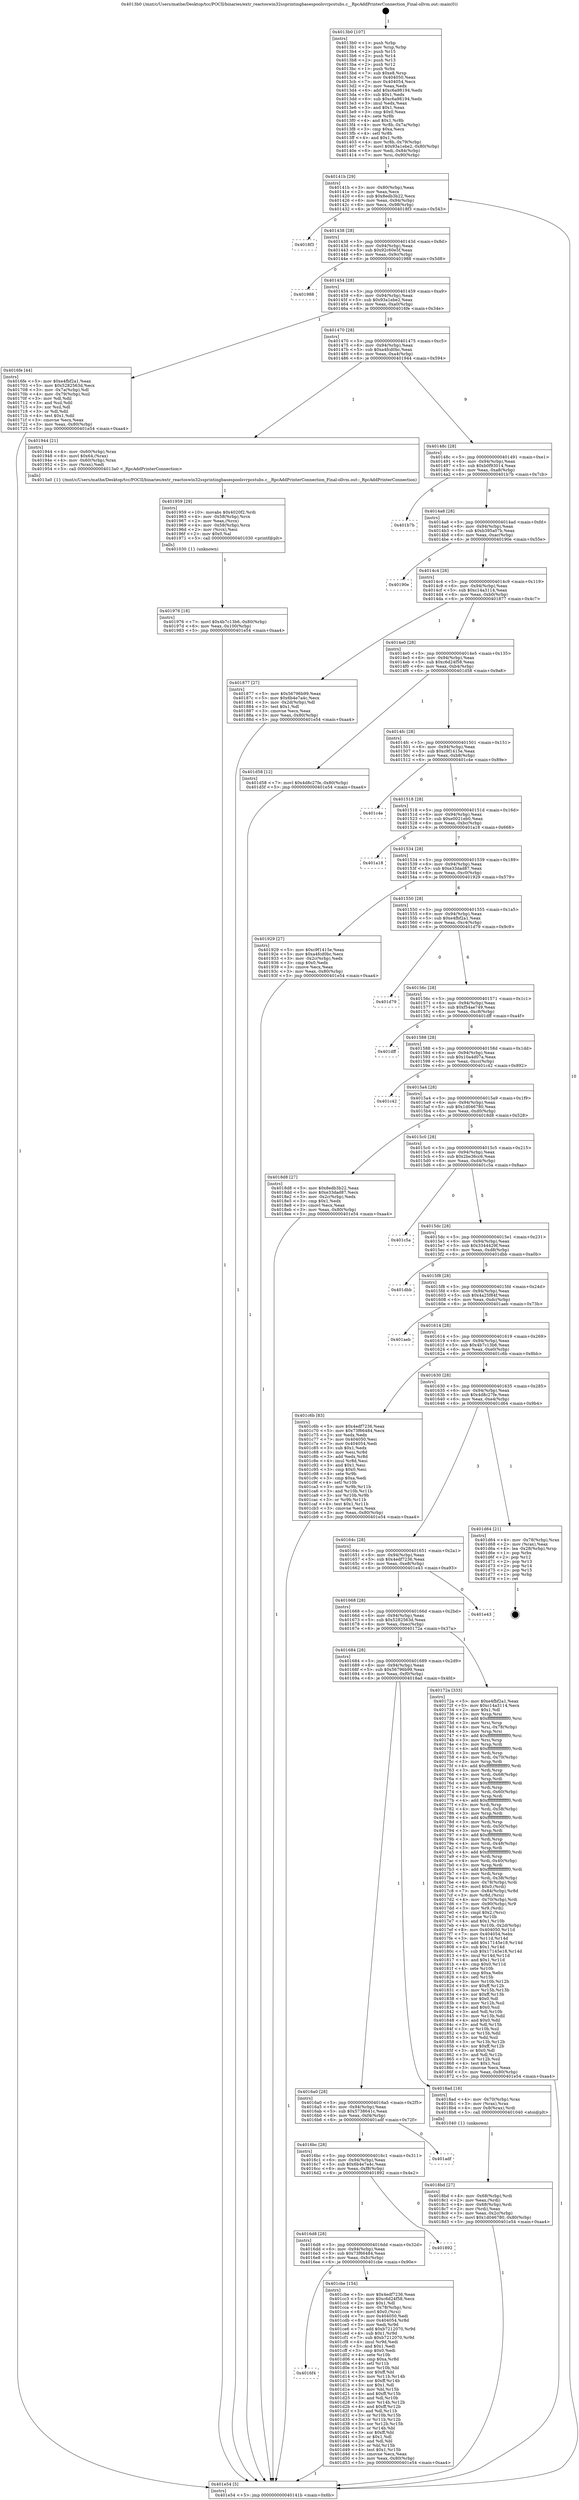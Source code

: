 digraph "0x4013b0" {
  label = "0x4013b0 (/mnt/c/Users/mathe/Desktop/tcc/POCII/binaries/extr_reactoswin32ssprintingbasespoolsvrpcstubs.c__RpcAddPrinterConnection_Final-ollvm.out::main(0))"
  labelloc = "t"
  node[shape=record]

  Entry [label="",width=0.3,height=0.3,shape=circle,fillcolor=black,style=filled]
  "0x40141b" [label="{
     0x40141b [29]\l
     | [instrs]\l
     &nbsp;&nbsp;0x40141b \<+3\>: mov -0x80(%rbp),%eax\l
     &nbsp;&nbsp;0x40141e \<+2\>: mov %eax,%ecx\l
     &nbsp;&nbsp;0x401420 \<+6\>: sub $0x8edb3b22,%ecx\l
     &nbsp;&nbsp;0x401426 \<+6\>: mov %eax,-0x94(%rbp)\l
     &nbsp;&nbsp;0x40142c \<+6\>: mov %ecx,-0x98(%rbp)\l
     &nbsp;&nbsp;0x401432 \<+6\>: je 00000000004018f3 \<main+0x543\>\l
  }"]
  "0x4018f3" [label="{
     0x4018f3\l
  }", style=dashed]
  "0x401438" [label="{
     0x401438 [28]\l
     | [instrs]\l
     &nbsp;&nbsp;0x401438 \<+5\>: jmp 000000000040143d \<main+0x8d\>\l
     &nbsp;&nbsp;0x40143d \<+6\>: mov -0x94(%rbp),%eax\l
     &nbsp;&nbsp;0x401443 \<+5\>: sub $0x92c60e5f,%eax\l
     &nbsp;&nbsp;0x401448 \<+6\>: mov %eax,-0x9c(%rbp)\l
     &nbsp;&nbsp;0x40144e \<+6\>: je 0000000000401988 \<main+0x5d8\>\l
  }"]
  Exit [label="",width=0.3,height=0.3,shape=circle,fillcolor=black,style=filled,peripheries=2]
  "0x401988" [label="{
     0x401988\l
  }", style=dashed]
  "0x401454" [label="{
     0x401454 [28]\l
     | [instrs]\l
     &nbsp;&nbsp;0x401454 \<+5\>: jmp 0000000000401459 \<main+0xa9\>\l
     &nbsp;&nbsp;0x401459 \<+6\>: mov -0x94(%rbp),%eax\l
     &nbsp;&nbsp;0x40145f \<+5\>: sub $0x93a1ebe2,%eax\l
     &nbsp;&nbsp;0x401464 \<+6\>: mov %eax,-0xa0(%rbp)\l
     &nbsp;&nbsp;0x40146a \<+6\>: je 00000000004016fe \<main+0x34e\>\l
  }"]
  "0x4016f4" [label="{
     0x4016f4\l
  }", style=dashed]
  "0x4016fe" [label="{
     0x4016fe [44]\l
     | [instrs]\l
     &nbsp;&nbsp;0x4016fe \<+5\>: mov $0xe4fbf2a1,%eax\l
     &nbsp;&nbsp;0x401703 \<+5\>: mov $0x5282563d,%ecx\l
     &nbsp;&nbsp;0x401708 \<+3\>: mov -0x7a(%rbp),%dl\l
     &nbsp;&nbsp;0x40170b \<+4\>: mov -0x79(%rbp),%sil\l
     &nbsp;&nbsp;0x40170f \<+3\>: mov %dl,%dil\l
     &nbsp;&nbsp;0x401712 \<+3\>: and %sil,%dil\l
     &nbsp;&nbsp;0x401715 \<+3\>: xor %sil,%dl\l
     &nbsp;&nbsp;0x401718 \<+3\>: or %dl,%dil\l
     &nbsp;&nbsp;0x40171b \<+4\>: test $0x1,%dil\l
     &nbsp;&nbsp;0x40171f \<+3\>: cmovne %ecx,%eax\l
     &nbsp;&nbsp;0x401722 \<+3\>: mov %eax,-0x80(%rbp)\l
     &nbsp;&nbsp;0x401725 \<+5\>: jmp 0000000000401e54 \<main+0xaa4\>\l
  }"]
  "0x401470" [label="{
     0x401470 [28]\l
     | [instrs]\l
     &nbsp;&nbsp;0x401470 \<+5\>: jmp 0000000000401475 \<main+0xc5\>\l
     &nbsp;&nbsp;0x401475 \<+6\>: mov -0x94(%rbp),%eax\l
     &nbsp;&nbsp;0x40147b \<+5\>: sub $0xa4fcd0bc,%eax\l
     &nbsp;&nbsp;0x401480 \<+6\>: mov %eax,-0xa4(%rbp)\l
     &nbsp;&nbsp;0x401486 \<+6\>: je 0000000000401944 \<main+0x594\>\l
  }"]
  "0x401e54" [label="{
     0x401e54 [5]\l
     | [instrs]\l
     &nbsp;&nbsp;0x401e54 \<+5\>: jmp 000000000040141b \<main+0x6b\>\l
  }"]
  "0x4013b0" [label="{
     0x4013b0 [107]\l
     | [instrs]\l
     &nbsp;&nbsp;0x4013b0 \<+1\>: push %rbp\l
     &nbsp;&nbsp;0x4013b1 \<+3\>: mov %rsp,%rbp\l
     &nbsp;&nbsp;0x4013b4 \<+2\>: push %r15\l
     &nbsp;&nbsp;0x4013b6 \<+2\>: push %r14\l
     &nbsp;&nbsp;0x4013b8 \<+2\>: push %r13\l
     &nbsp;&nbsp;0x4013ba \<+2\>: push %r12\l
     &nbsp;&nbsp;0x4013bc \<+1\>: push %rbx\l
     &nbsp;&nbsp;0x4013bd \<+7\>: sub $0xe8,%rsp\l
     &nbsp;&nbsp;0x4013c4 \<+7\>: mov 0x404050,%eax\l
     &nbsp;&nbsp;0x4013cb \<+7\>: mov 0x404054,%ecx\l
     &nbsp;&nbsp;0x4013d2 \<+2\>: mov %eax,%edx\l
     &nbsp;&nbsp;0x4013d4 \<+6\>: add $0xc6a98194,%edx\l
     &nbsp;&nbsp;0x4013da \<+3\>: sub $0x1,%edx\l
     &nbsp;&nbsp;0x4013dd \<+6\>: sub $0xc6a98194,%edx\l
     &nbsp;&nbsp;0x4013e3 \<+3\>: imul %edx,%eax\l
     &nbsp;&nbsp;0x4013e6 \<+3\>: and $0x1,%eax\l
     &nbsp;&nbsp;0x4013e9 \<+3\>: cmp $0x0,%eax\l
     &nbsp;&nbsp;0x4013ec \<+4\>: sete %r8b\l
     &nbsp;&nbsp;0x4013f0 \<+4\>: and $0x1,%r8b\l
     &nbsp;&nbsp;0x4013f4 \<+4\>: mov %r8b,-0x7a(%rbp)\l
     &nbsp;&nbsp;0x4013f8 \<+3\>: cmp $0xa,%ecx\l
     &nbsp;&nbsp;0x4013fb \<+4\>: setl %r8b\l
     &nbsp;&nbsp;0x4013ff \<+4\>: and $0x1,%r8b\l
     &nbsp;&nbsp;0x401403 \<+4\>: mov %r8b,-0x79(%rbp)\l
     &nbsp;&nbsp;0x401407 \<+7\>: movl $0x93a1ebe2,-0x80(%rbp)\l
     &nbsp;&nbsp;0x40140e \<+6\>: mov %edi,-0x84(%rbp)\l
     &nbsp;&nbsp;0x401414 \<+7\>: mov %rsi,-0x90(%rbp)\l
  }"]
  "0x401cbe" [label="{
     0x401cbe [154]\l
     | [instrs]\l
     &nbsp;&nbsp;0x401cbe \<+5\>: mov $0x4edf7236,%eax\l
     &nbsp;&nbsp;0x401cc3 \<+5\>: mov $0xc6d24f58,%ecx\l
     &nbsp;&nbsp;0x401cc8 \<+2\>: mov $0x1,%dl\l
     &nbsp;&nbsp;0x401cca \<+4\>: mov -0x78(%rbp),%rsi\l
     &nbsp;&nbsp;0x401cce \<+6\>: movl $0x0,(%rsi)\l
     &nbsp;&nbsp;0x401cd4 \<+7\>: mov 0x404050,%edi\l
     &nbsp;&nbsp;0x401cdb \<+8\>: mov 0x404054,%r8d\l
     &nbsp;&nbsp;0x401ce3 \<+3\>: mov %edi,%r9d\l
     &nbsp;&nbsp;0x401ce6 \<+7\>: add $0xb7212070,%r9d\l
     &nbsp;&nbsp;0x401ced \<+4\>: sub $0x1,%r9d\l
     &nbsp;&nbsp;0x401cf1 \<+7\>: sub $0xb7212070,%r9d\l
     &nbsp;&nbsp;0x401cf8 \<+4\>: imul %r9d,%edi\l
     &nbsp;&nbsp;0x401cfc \<+3\>: and $0x1,%edi\l
     &nbsp;&nbsp;0x401cff \<+3\>: cmp $0x0,%edi\l
     &nbsp;&nbsp;0x401d02 \<+4\>: sete %r10b\l
     &nbsp;&nbsp;0x401d06 \<+4\>: cmp $0xa,%r8d\l
     &nbsp;&nbsp;0x401d0a \<+4\>: setl %r11b\l
     &nbsp;&nbsp;0x401d0e \<+3\>: mov %r10b,%bl\l
     &nbsp;&nbsp;0x401d11 \<+3\>: xor $0xff,%bl\l
     &nbsp;&nbsp;0x401d14 \<+3\>: mov %r11b,%r14b\l
     &nbsp;&nbsp;0x401d17 \<+4\>: xor $0xff,%r14b\l
     &nbsp;&nbsp;0x401d1b \<+3\>: xor $0x1,%dl\l
     &nbsp;&nbsp;0x401d1e \<+3\>: mov %bl,%r15b\l
     &nbsp;&nbsp;0x401d21 \<+4\>: and $0xff,%r15b\l
     &nbsp;&nbsp;0x401d25 \<+3\>: and %dl,%r10b\l
     &nbsp;&nbsp;0x401d28 \<+3\>: mov %r14b,%r12b\l
     &nbsp;&nbsp;0x401d2b \<+4\>: and $0xff,%r12b\l
     &nbsp;&nbsp;0x401d2f \<+3\>: and %dl,%r11b\l
     &nbsp;&nbsp;0x401d32 \<+3\>: or %r10b,%r15b\l
     &nbsp;&nbsp;0x401d35 \<+3\>: or %r11b,%r12b\l
     &nbsp;&nbsp;0x401d38 \<+3\>: xor %r12b,%r15b\l
     &nbsp;&nbsp;0x401d3b \<+3\>: or %r14b,%bl\l
     &nbsp;&nbsp;0x401d3e \<+3\>: xor $0xff,%bl\l
     &nbsp;&nbsp;0x401d41 \<+3\>: or $0x1,%dl\l
     &nbsp;&nbsp;0x401d44 \<+2\>: and %dl,%bl\l
     &nbsp;&nbsp;0x401d46 \<+3\>: or %bl,%r15b\l
     &nbsp;&nbsp;0x401d49 \<+4\>: test $0x1,%r15b\l
     &nbsp;&nbsp;0x401d4d \<+3\>: cmovne %ecx,%eax\l
     &nbsp;&nbsp;0x401d50 \<+3\>: mov %eax,-0x80(%rbp)\l
     &nbsp;&nbsp;0x401d53 \<+5\>: jmp 0000000000401e54 \<main+0xaa4\>\l
  }"]
  "0x401944" [label="{
     0x401944 [21]\l
     | [instrs]\l
     &nbsp;&nbsp;0x401944 \<+4\>: mov -0x60(%rbp),%rax\l
     &nbsp;&nbsp;0x401948 \<+6\>: movl $0x64,(%rax)\l
     &nbsp;&nbsp;0x40194e \<+4\>: mov -0x60(%rbp),%rax\l
     &nbsp;&nbsp;0x401952 \<+2\>: mov (%rax),%edi\l
     &nbsp;&nbsp;0x401954 \<+5\>: call 00000000004013a0 \<_RpcAddPrinterConnection\>\l
     | [calls]\l
     &nbsp;&nbsp;0x4013a0 \{1\} (/mnt/c/Users/mathe/Desktop/tcc/POCII/binaries/extr_reactoswin32ssprintingbasespoolsvrpcstubs.c__RpcAddPrinterConnection_Final-ollvm.out::_RpcAddPrinterConnection)\l
  }"]
  "0x40148c" [label="{
     0x40148c [28]\l
     | [instrs]\l
     &nbsp;&nbsp;0x40148c \<+5\>: jmp 0000000000401491 \<main+0xe1\>\l
     &nbsp;&nbsp;0x401491 \<+6\>: mov -0x94(%rbp),%eax\l
     &nbsp;&nbsp;0x401497 \<+5\>: sub $0xb0f93014,%eax\l
     &nbsp;&nbsp;0x40149c \<+6\>: mov %eax,-0xa8(%rbp)\l
     &nbsp;&nbsp;0x4014a2 \<+6\>: je 0000000000401b7b \<main+0x7cb\>\l
  }"]
  "0x4016d8" [label="{
     0x4016d8 [28]\l
     | [instrs]\l
     &nbsp;&nbsp;0x4016d8 \<+5\>: jmp 00000000004016dd \<main+0x32d\>\l
     &nbsp;&nbsp;0x4016dd \<+6\>: mov -0x94(%rbp),%eax\l
     &nbsp;&nbsp;0x4016e3 \<+5\>: sub $0x73f66484,%eax\l
     &nbsp;&nbsp;0x4016e8 \<+6\>: mov %eax,-0xfc(%rbp)\l
     &nbsp;&nbsp;0x4016ee \<+6\>: je 0000000000401cbe \<main+0x90e\>\l
  }"]
  "0x401b7b" [label="{
     0x401b7b\l
  }", style=dashed]
  "0x4014a8" [label="{
     0x4014a8 [28]\l
     | [instrs]\l
     &nbsp;&nbsp;0x4014a8 \<+5\>: jmp 00000000004014ad \<main+0xfd\>\l
     &nbsp;&nbsp;0x4014ad \<+6\>: mov -0x94(%rbp),%eax\l
     &nbsp;&nbsp;0x4014b3 \<+5\>: sub $0xb395a07b,%eax\l
     &nbsp;&nbsp;0x4014b8 \<+6\>: mov %eax,-0xac(%rbp)\l
     &nbsp;&nbsp;0x4014be \<+6\>: je 000000000040190e \<main+0x55e\>\l
  }"]
  "0x401892" [label="{
     0x401892\l
  }", style=dashed]
  "0x40190e" [label="{
     0x40190e\l
  }", style=dashed]
  "0x4014c4" [label="{
     0x4014c4 [28]\l
     | [instrs]\l
     &nbsp;&nbsp;0x4014c4 \<+5\>: jmp 00000000004014c9 \<main+0x119\>\l
     &nbsp;&nbsp;0x4014c9 \<+6\>: mov -0x94(%rbp),%eax\l
     &nbsp;&nbsp;0x4014cf \<+5\>: sub $0xc14a3114,%eax\l
     &nbsp;&nbsp;0x4014d4 \<+6\>: mov %eax,-0xb0(%rbp)\l
     &nbsp;&nbsp;0x4014da \<+6\>: je 0000000000401877 \<main+0x4c7\>\l
  }"]
  "0x4016bc" [label="{
     0x4016bc [28]\l
     | [instrs]\l
     &nbsp;&nbsp;0x4016bc \<+5\>: jmp 00000000004016c1 \<main+0x311\>\l
     &nbsp;&nbsp;0x4016c1 \<+6\>: mov -0x94(%rbp),%eax\l
     &nbsp;&nbsp;0x4016c7 \<+5\>: sub $0x6b4e7a4c,%eax\l
     &nbsp;&nbsp;0x4016cc \<+6\>: mov %eax,-0xf8(%rbp)\l
     &nbsp;&nbsp;0x4016d2 \<+6\>: je 0000000000401892 \<main+0x4e2\>\l
  }"]
  "0x401877" [label="{
     0x401877 [27]\l
     | [instrs]\l
     &nbsp;&nbsp;0x401877 \<+5\>: mov $0x56796b99,%eax\l
     &nbsp;&nbsp;0x40187c \<+5\>: mov $0x6b4e7a4c,%ecx\l
     &nbsp;&nbsp;0x401881 \<+3\>: mov -0x2d(%rbp),%dl\l
     &nbsp;&nbsp;0x401884 \<+3\>: test $0x1,%dl\l
     &nbsp;&nbsp;0x401887 \<+3\>: cmovne %ecx,%eax\l
     &nbsp;&nbsp;0x40188a \<+3\>: mov %eax,-0x80(%rbp)\l
     &nbsp;&nbsp;0x40188d \<+5\>: jmp 0000000000401e54 \<main+0xaa4\>\l
  }"]
  "0x4014e0" [label="{
     0x4014e0 [28]\l
     | [instrs]\l
     &nbsp;&nbsp;0x4014e0 \<+5\>: jmp 00000000004014e5 \<main+0x135\>\l
     &nbsp;&nbsp;0x4014e5 \<+6\>: mov -0x94(%rbp),%eax\l
     &nbsp;&nbsp;0x4014eb \<+5\>: sub $0xc6d24f58,%eax\l
     &nbsp;&nbsp;0x4014f0 \<+6\>: mov %eax,-0xb4(%rbp)\l
     &nbsp;&nbsp;0x4014f6 \<+6\>: je 0000000000401d58 \<main+0x9a8\>\l
  }"]
  "0x401adf" [label="{
     0x401adf\l
  }", style=dashed]
  "0x401d58" [label="{
     0x401d58 [12]\l
     | [instrs]\l
     &nbsp;&nbsp;0x401d58 \<+7\>: movl $0x4d8c27fe,-0x80(%rbp)\l
     &nbsp;&nbsp;0x401d5f \<+5\>: jmp 0000000000401e54 \<main+0xaa4\>\l
  }"]
  "0x4014fc" [label="{
     0x4014fc [28]\l
     | [instrs]\l
     &nbsp;&nbsp;0x4014fc \<+5\>: jmp 0000000000401501 \<main+0x151\>\l
     &nbsp;&nbsp;0x401501 \<+6\>: mov -0x94(%rbp),%eax\l
     &nbsp;&nbsp;0x401507 \<+5\>: sub $0xc9f1415e,%eax\l
     &nbsp;&nbsp;0x40150c \<+6\>: mov %eax,-0xb8(%rbp)\l
     &nbsp;&nbsp;0x401512 \<+6\>: je 0000000000401c4e \<main+0x89e\>\l
  }"]
  "0x401976" [label="{
     0x401976 [18]\l
     | [instrs]\l
     &nbsp;&nbsp;0x401976 \<+7\>: movl $0x4b7c13b6,-0x80(%rbp)\l
     &nbsp;&nbsp;0x40197d \<+6\>: mov %eax,-0x100(%rbp)\l
     &nbsp;&nbsp;0x401983 \<+5\>: jmp 0000000000401e54 \<main+0xaa4\>\l
  }"]
  "0x401c4e" [label="{
     0x401c4e\l
  }", style=dashed]
  "0x401518" [label="{
     0x401518 [28]\l
     | [instrs]\l
     &nbsp;&nbsp;0x401518 \<+5\>: jmp 000000000040151d \<main+0x16d\>\l
     &nbsp;&nbsp;0x40151d \<+6\>: mov -0x94(%rbp),%eax\l
     &nbsp;&nbsp;0x401523 \<+5\>: sub $0xe0021eb0,%eax\l
     &nbsp;&nbsp;0x401528 \<+6\>: mov %eax,-0xbc(%rbp)\l
     &nbsp;&nbsp;0x40152e \<+6\>: je 0000000000401a18 \<main+0x668\>\l
  }"]
  "0x401959" [label="{
     0x401959 [29]\l
     | [instrs]\l
     &nbsp;&nbsp;0x401959 \<+10\>: movabs $0x4020f2,%rdi\l
     &nbsp;&nbsp;0x401963 \<+4\>: mov -0x58(%rbp),%rcx\l
     &nbsp;&nbsp;0x401967 \<+2\>: mov %eax,(%rcx)\l
     &nbsp;&nbsp;0x401969 \<+4\>: mov -0x58(%rbp),%rcx\l
     &nbsp;&nbsp;0x40196d \<+2\>: mov (%rcx),%esi\l
     &nbsp;&nbsp;0x40196f \<+2\>: mov $0x0,%al\l
     &nbsp;&nbsp;0x401971 \<+5\>: call 0000000000401030 \<printf@plt\>\l
     | [calls]\l
     &nbsp;&nbsp;0x401030 \{1\} (unknown)\l
  }"]
  "0x401a18" [label="{
     0x401a18\l
  }", style=dashed]
  "0x401534" [label="{
     0x401534 [28]\l
     | [instrs]\l
     &nbsp;&nbsp;0x401534 \<+5\>: jmp 0000000000401539 \<main+0x189\>\l
     &nbsp;&nbsp;0x401539 \<+6\>: mov -0x94(%rbp),%eax\l
     &nbsp;&nbsp;0x40153f \<+5\>: sub $0xe33dad87,%eax\l
     &nbsp;&nbsp;0x401544 \<+6\>: mov %eax,-0xc0(%rbp)\l
     &nbsp;&nbsp;0x40154a \<+6\>: je 0000000000401929 \<main+0x579\>\l
  }"]
  "0x4018bd" [label="{
     0x4018bd [27]\l
     | [instrs]\l
     &nbsp;&nbsp;0x4018bd \<+4\>: mov -0x68(%rbp),%rdi\l
     &nbsp;&nbsp;0x4018c1 \<+2\>: mov %eax,(%rdi)\l
     &nbsp;&nbsp;0x4018c3 \<+4\>: mov -0x68(%rbp),%rdi\l
     &nbsp;&nbsp;0x4018c7 \<+2\>: mov (%rdi),%eax\l
     &nbsp;&nbsp;0x4018c9 \<+3\>: mov %eax,-0x2c(%rbp)\l
     &nbsp;&nbsp;0x4018cc \<+7\>: movl $0x1d046780,-0x80(%rbp)\l
     &nbsp;&nbsp;0x4018d3 \<+5\>: jmp 0000000000401e54 \<main+0xaa4\>\l
  }"]
  "0x401929" [label="{
     0x401929 [27]\l
     | [instrs]\l
     &nbsp;&nbsp;0x401929 \<+5\>: mov $0xc9f1415e,%eax\l
     &nbsp;&nbsp;0x40192e \<+5\>: mov $0xa4fcd0bc,%ecx\l
     &nbsp;&nbsp;0x401933 \<+3\>: mov -0x2c(%rbp),%edx\l
     &nbsp;&nbsp;0x401936 \<+3\>: cmp $0x0,%edx\l
     &nbsp;&nbsp;0x401939 \<+3\>: cmove %ecx,%eax\l
     &nbsp;&nbsp;0x40193c \<+3\>: mov %eax,-0x80(%rbp)\l
     &nbsp;&nbsp;0x40193f \<+5\>: jmp 0000000000401e54 \<main+0xaa4\>\l
  }"]
  "0x401550" [label="{
     0x401550 [28]\l
     | [instrs]\l
     &nbsp;&nbsp;0x401550 \<+5\>: jmp 0000000000401555 \<main+0x1a5\>\l
     &nbsp;&nbsp;0x401555 \<+6\>: mov -0x94(%rbp),%eax\l
     &nbsp;&nbsp;0x40155b \<+5\>: sub $0xe4fbf2a1,%eax\l
     &nbsp;&nbsp;0x401560 \<+6\>: mov %eax,-0xc4(%rbp)\l
     &nbsp;&nbsp;0x401566 \<+6\>: je 0000000000401d79 \<main+0x9c9\>\l
  }"]
  "0x4016a0" [label="{
     0x4016a0 [28]\l
     | [instrs]\l
     &nbsp;&nbsp;0x4016a0 \<+5\>: jmp 00000000004016a5 \<main+0x2f5\>\l
     &nbsp;&nbsp;0x4016a5 \<+6\>: mov -0x94(%rbp),%eax\l
     &nbsp;&nbsp;0x4016ab \<+5\>: sub $0x5738641c,%eax\l
     &nbsp;&nbsp;0x4016b0 \<+6\>: mov %eax,-0xf4(%rbp)\l
     &nbsp;&nbsp;0x4016b6 \<+6\>: je 0000000000401adf \<main+0x72f\>\l
  }"]
  "0x401d79" [label="{
     0x401d79\l
  }", style=dashed]
  "0x40156c" [label="{
     0x40156c [28]\l
     | [instrs]\l
     &nbsp;&nbsp;0x40156c \<+5\>: jmp 0000000000401571 \<main+0x1c1\>\l
     &nbsp;&nbsp;0x401571 \<+6\>: mov -0x94(%rbp),%eax\l
     &nbsp;&nbsp;0x401577 \<+5\>: sub $0xf54ae749,%eax\l
     &nbsp;&nbsp;0x40157c \<+6\>: mov %eax,-0xc8(%rbp)\l
     &nbsp;&nbsp;0x401582 \<+6\>: je 0000000000401dff \<main+0xa4f\>\l
  }"]
  "0x4018ad" [label="{
     0x4018ad [16]\l
     | [instrs]\l
     &nbsp;&nbsp;0x4018ad \<+4\>: mov -0x70(%rbp),%rax\l
     &nbsp;&nbsp;0x4018b1 \<+3\>: mov (%rax),%rax\l
     &nbsp;&nbsp;0x4018b4 \<+4\>: mov 0x8(%rax),%rdi\l
     &nbsp;&nbsp;0x4018b8 \<+5\>: call 0000000000401040 \<atoi@plt\>\l
     | [calls]\l
     &nbsp;&nbsp;0x401040 \{1\} (unknown)\l
  }"]
  "0x401dff" [label="{
     0x401dff\l
  }", style=dashed]
  "0x401588" [label="{
     0x401588 [28]\l
     | [instrs]\l
     &nbsp;&nbsp;0x401588 \<+5\>: jmp 000000000040158d \<main+0x1dd\>\l
     &nbsp;&nbsp;0x40158d \<+6\>: mov -0x94(%rbp),%eax\l
     &nbsp;&nbsp;0x401593 \<+5\>: sub $0x10a4d07a,%eax\l
     &nbsp;&nbsp;0x401598 \<+6\>: mov %eax,-0xcc(%rbp)\l
     &nbsp;&nbsp;0x40159e \<+6\>: je 0000000000401c42 \<main+0x892\>\l
  }"]
  "0x401684" [label="{
     0x401684 [28]\l
     | [instrs]\l
     &nbsp;&nbsp;0x401684 \<+5\>: jmp 0000000000401689 \<main+0x2d9\>\l
     &nbsp;&nbsp;0x401689 \<+6\>: mov -0x94(%rbp),%eax\l
     &nbsp;&nbsp;0x40168f \<+5\>: sub $0x56796b99,%eax\l
     &nbsp;&nbsp;0x401694 \<+6\>: mov %eax,-0xf0(%rbp)\l
     &nbsp;&nbsp;0x40169a \<+6\>: je 00000000004018ad \<main+0x4fd\>\l
  }"]
  "0x401c42" [label="{
     0x401c42\l
  }", style=dashed]
  "0x4015a4" [label="{
     0x4015a4 [28]\l
     | [instrs]\l
     &nbsp;&nbsp;0x4015a4 \<+5\>: jmp 00000000004015a9 \<main+0x1f9\>\l
     &nbsp;&nbsp;0x4015a9 \<+6\>: mov -0x94(%rbp),%eax\l
     &nbsp;&nbsp;0x4015af \<+5\>: sub $0x1d046780,%eax\l
     &nbsp;&nbsp;0x4015b4 \<+6\>: mov %eax,-0xd0(%rbp)\l
     &nbsp;&nbsp;0x4015ba \<+6\>: je 00000000004018d8 \<main+0x528\>\l
  }"]
  "0x40172a" [label="{
     0x40172a [333]\l
     | [instrs]\l
     &nbsp;&nbsp;0x40172a \<+5\>: mov $0xe4fbf2a1,%eax\l
     &nbsp;&nbsp;0x40172f \<+5\>: mov $0xc14a3114,%ecx\l
     &nbsp;&nbsp;0x401734 \<+2\>: mov $0x1,%dl\l
     &nbsp;&nbsp;0x401736 \<+3\>: mov %rsp,%rsi\l
     &nbsp;&nbsp;0x401739 \<+4\>: add $0xfffffffffffffff0,%rsi\l
     &nbsp;&nbsp;0x40173d \<+3\>: mov %rsi,%rsp\l
     &nbsp;&nbsp;0x401740 \<+4\>: mov %rsi,-0x78(%rbp)\l
     &nbsp;&nbsp;0x401744 \<+3\>: mov %rsp,%rsi\l
     &nbsp;&nbsp;0x401747 \<+4\>: add $0xfffffffffffffff0,%rsi\l
     &nbsp;&nbsp;0x40174b \<+3\>: mov %rsi,%rsp\l
     &nbsp;&nbsp;0x40174e \<+3\>: mov %rsp,%rdi\l
     &nbsp;&nbsp;0x401751 \<+4\>: add $0xfffffffffffffff0,%rdi\l
     &nbsp;&nbsp;0x401755 \<+3\>: mov %rdi,%rsp\l
     &nbsp;&nbsp;0x401758 \<+4\>: mov %rdi,-0x70(%rbp)\l
     &nbsp;&nbsp;0x40175c \<+3\>: mov %rsp,%rdi\l
     &nbsp;&nbsp;0x40175f \<+4\>: add $0xfffffffffffffff0,%rdi\l
     &nbsp;&nbsp;0x401763 \<+3\>: mov %rdi,%rsp\l
     &nbsp;&nbsp;0x401766 \<+4\>: mov %rdi,-0x68(%rbp)\l
     &nbsp;&nbsp;0x40176a \<+3\>: mov %rsp,%rdi\l
     &nbsp;&nbsp;0x40176d \<+4\>: add $0xfffffffffffffff0,%rdi\l
     &nbsp;&nbsp;0x401771 \<+3\>: mov %rdi,%rsp\l
     &nbsp;&nbsp;0x401774 \<+4\>: mov %rdi,-0x60(%rbp)\l
     &nbsp;&nbsp;0x401778 \<+3\>: mov %rsp,%rdi\l
     &nbsp;&nbsp;0x40177b \<+4\>: add $0xfffffffffffffff0,%rdi\l
     &nbsp;&nbsp;0x40177f \<+3\>: mov %rdi,%rsp\l
     &nbsp;&nbsp;0x401782 \<+4\>: mov %rdi,-0x58(%rbp)\l
     &nbsp;&nbsp;0x401786 \<+3\>: mov %rsp,%rdi\l
     &nbsp;&nbsp;0x401789 \<+4\>: add $0xfffffffffffffff0,%rdi\l
     &nbsp;&nbsp;0x40178d \<+3\>: mov %rdi,%rsp\l
     &nbsp;&nbsp;0x401790 \<+4\>: mov %rdi,-0x50(%rbp)\l
     &nbsp;&nbsp;0x401794 \<+3\>: mov %rsp,%rdi\l
     &nbsp;&nbsp;0x401797 \<+4\>: add $0xfffffffffffffff0,%rdi\l
     &nbsp;&nbsp;0x40179b \<+3\>: mov %rdi,%rsp\l
     &nbsp;&nbsp;0x40179e \<+4\>: mov %rdi,-0x48(%rbp)\l
     &nbsp;&nbsp;0x4017a2 \<+3\>: mov %rsp,%rdi\l
     &nbsp;&nbsp;0x4017a5 \<+4\>: add $0xfffffffffffffff0,%rdi\l
     &nbsp;&nbsp;0x4017a9 \<+3\>: mov %rdi,%rsp\l
     &nbsp;&nbsp;0x4017ac \<+4\>: mov %rdi,-0x40(%rbp)\l
     &nbsp;&nbsp;0x4017b0 \<+3\>: mov %rsp,%rdi\l
     &nbsp;&nbsp;0x4017b3 \<+4\>: add $0xfffffffffffffff0,%rdi\l
     &nbsp;&nbsp;0x4017b7 \<+3\>: mov %rdi,%rsp\l
     &nbsp;&nbsp;0x4017ba \<+4\>: mov %rdi,-0x38(%rbp)\l
     &nbsp;&nbsp;0x4017be \<+4\>: mov -0x78(%rbp),%rdi\l
     &nbsp;&nbsp;0x4017c2 \<+6\>: movl $0x0,(%rdi)\l
     &nbsp;&nbsp;0x4017c8 \<+7\>: mov -0x84(%rbp),%r8d\l
     &nbsp;&nbsp;0x4017cf \<+3\>: mov %r8d,(%rsi)\l
     &nbsp;&nbsp;0x4017d2 \<+4\>: mov -0x70(%rbp),%rdi\l
     &nbsp;&nbsp;0x4017d6 \<+7\>: mov -0x90(%rbp),%r9\l
     &nbsp;&nbsp;0x4017dd \<+3\>: mov %r9,(%rdi)\l
     &nbsp;&nbsp;0x4017e0 \<+3\>: cmpl $0x2,(%rsi)\l
     &nbsp;&nbsp;0x4017e3 \<+4\>: setne %r10b\l
     &nbsp;&nbsp;0x4017e7 \<+4\>: and $0x1,%r10b\l
     &nbsp;&nbsp;0x4017eb \<+4\>: mov %r10b,-0x2d(%rbp)\l
     &nbsp;&nbsp;0x4017ef \<+8\>: mov 0x404050,%r11d\l
     &nbsp;&nbsp;0x4017f7 \<+7\>: mov 0x404054,%ebx\l
     &nbsp;&nbsp;0x4017fe \<+3\>: mov %r11d,%r14d\l
     &nbsp;&nbsp;0x401801 \<+7\>: add $0x17145e18,%r14d\l
     &nbsp;&nbsp;0x401808 \<+4\>: sub $0x1,%r14d\l
     &nbsp;&nbsp;0x40180c \<+7\>: sub $0x17145e18,%r14d\l
     &nbsp;&nbsp;0x401813 \<+4\>: imul %r14d,%r11d\l
     &nbsp;&nbsp;0x401817 \<+4\>: and $0x1,%r11d\l
     &nbsp;&nbsp;0x40181b \<+4\>: cmp $0x0,%r11d\l
     &nbsp;&nbsp;0x40181f \<+4\>: sete %r10b\l
     &nbsp;&nbsp;0x401823 \<+3\>: cmp $0xa,%ebx\l
     &nbsp;&nbsp;0x401826 \<+4\>: setl %r15b\l
     &nbsp;&nbsp;0x40182a \<+3\>: mov %r10b,%r12b\l
     &nbsp;&nbsp;0x40182d \<+4\>: xor $0xff,%r12b\l
     &nbsp;&nbsp;0x401831 \<+3\>: mov %r15b,%r13b\l
     &nbsp;&nbsp;0x401834 \<+4\>: xor $0xff,%r13b\l
     &nbsp;&nbsp;0x401838 \<+3\>: xor $0x0,%dl\l
     &nbsp;&nbsp;0x40183b \<+3\>: mov %r12b,%sil\l
     &nbsp;&nbsp;0x40183e \<+4\>: and $0x0,%sil\l
     &nbsp;&nbsp;0x401842 \<+3\>: and %dl,%r10b\l
     &nbsp;&nbsp;0x401845 \<+3\>: mov %r13b,%dil\l
     &nbsp;&nbsp;0x401848 \<+4\>: and $0x0,%dil\l
     &nbsp;&nbsp;0x40184c \<+3\>: and %dl,%r15b\l
     &nbsp;&nbsp;0x40184f \<+3\>: or %r10b,%sil\l
     &nbsp;&nbsp;0x401852 \<+3\>: or %r15b,%dil\l
     &nbsp;&nbsp;0x401855 \<+3\>: xor %dil,%sil\l
     &nbsp;&nbsp;0x401858 \<+3\>: or %r13b,%r12b\l
     &nbsp;&nbsp;0x40185b \<+4\>: xor $0xff,%r12b\l
     &nbsp;&nbsp;0x40185f \<+3\>: or $0x0,%dl\l
     &nbsp;&nbsp;0x401862 \<+3\>: and %dl,%r12b\l
     &nbsp;&nbsp;0x401865 \<+3\>: or %r12b,%sil\l
     &nbsp;&nbsp;0x401868 \<+4\>: test $0x1,%sil\l
     &nbsp;&nbsp;0x40186c \<+3\>: cmovne %ecx,%eax\l
     &nbsp;&nbsp;0x40186f \<+3\>: mov %eax,-0x80(%rbp)\l
     &nbsp;&nbsp;0x401872 \<+5\>: jmp 0000000000401e54 \<main+0xaa4\>\l
  }"]
  "0x4018d8" [label="{
     0x4018d8 [27]\l
     | [instrs]\l
     &nbsp;&nbsp;0x4018d8 \<+5\>: mov $0x8edb3b22,%eax\l
     &nbsp;&nbsp;0x4018dd \<+5\>: mov $0xe33dad87,%ecx\l
     &nbsp;&nbsp;0x4018e2 \<+3\>: mov -0x2c(%rbp),%edx\l
     &nbsp;&nbsp;0x4018e5 \<+3\>: cmp $0x1,%edx\l
     &nbsp;&nbsp;0x4018e8 \<+3\>: cmovl %ecx,%eax\l
     &nbsp;&nbsp;0x4018eb \<+3\>: mov %eax,-0x80(%rbp)\l
     &nbsp;&nbsp;0x4018ee \<+5\>: jmp 0000000000401e54 \<main+0xaa4\>\l
  }"]
  "0x4015c0" [label="{
     0x4015c0 [28]\l
     | [instrs]\l
     &nbsp;&nbsp;0x4015c0 \<+5\>: jmp 00000000004015c5 \<main+0x215\>\l
     &nbsp;&nbsp;0x4015c5 \<+6\>: mov -0x94(%rbp),%eax\l
     &nbsp;&nbsp;0x4015cb \<+5\>: sub $0x2be36cc6,%eax\l
     &nbsp;&nbsp;0x4015d0 \<+6\>: mov %eax,-0xd4(%rbp)\l
     &nbsp;&nbsp;0x4015d6 \<+6\>: je 0000000000401c5a \<main+0x8aa\>\l
  }"]
  "0x401668" [label="{
     0x401668 [28]\l
     | [instrs]\l
     &nbsp;&nbsp;0x401668 \<+5\>: jmp 000000000040166d \<main+0x2bd\>\l
     &nbsp;&nbsp;0x40166d \<+6\>: mov -0x94(%rbp),%eax\l
     &nbsp;&nbsp;0x401673 \<+5\>: sub $0x5282563d,%eax\l
     &nbsp;&nbsp;0x401678 \<+6\>: mov %eax,-0xec(%rbp)\l
     &nbsp;&nbsp;0x40167e \<+6\>: je 000000000040172a \<main+0x37a\>\l
  }"]
  "0x401c5a" [label="{
     0x401c5a\l
  }", style=dashed]
  "0x4015dc" [label="{
     0x4015dc [28]\l
     | [instrs]\l
     &nbsp;&nbsp;0x4015dc \<+5\>: jmp 00000000004015e1 \<main+0x231\>\l
     &nbsp;&nbsp;0x4015e1 \<+6\>: mov -0x94(%rbp),%eax\l
     &nbsp;&nbsp;0x4015e7 \<+5\>: sub $0x3344429f,%eax\l
     &nbsp;&nbsp;0x4015ec \<+6\>: mov %eax,-0xd8(%rbp)\l
     &nbsp;&nbsp;0x4015f2 \<+6\>: je 0000000000401dbb \<main+0xa0b\>\l
  }"]
  "0x401e43" [label="{
     0x401e43\l
  }", style=dashed]
  "0x401dbb" [label="{
     0x401dbb\l
  }", style=dashed]
  "0x4015f8" [label="{
     0x4015f8 [28]\l
     | [instrs]\l
     &nbsp;&nbsp;0x4015f8 \<+5\>: jmp 00000000004015fd \<main+0x24d\>\l
     &nbsp;&nbsp;0x4015fd \<+6\>: mov -0x94(%rbp),%eax\l
     &nbsp;&nbsp;0x401603 \<+5\>: sub $0x4a25f84f,%eax\l
     &nbsp;&nbsp;0x401608 \<+6\>: mov %eax,-0xdc(%rbp)\l
     &nbsp;&nbsp;0x40160e \<+6\>: je 0000000000401aeb \<main+0x73b\>\l
  }"]
  "0x40164c" [label="{
     0x40164c [28]\l
     | [instrs]\l
     &nbsp;&nbsp;0x40164c \<+5\>: jmp 0000000000401651 \<main+0x2a1\>\l
     &nbsp;&nbsp;0x401651 \<+6\>: mov -0x94(%rbp),%eax\l
     &nbsp;&nbsp;0x401657 \<+5\>: sub $0x4edf7236,%eax\l
     &nbsp;&nbsp;0x40165c \<+6\>: mov %eax,-0xe8(%rbp)\l
     &nbsp;&nbsp;0x401662 \<+6\>: je 0000000000401e43 \<main+0xa93\>\l
  }"]
  "0x401aeb" [label="{
     0x401aeb\l
  }", style=dashed]
  "0x401614" [label="{
     0x401614 [28]\l
     | [instrs]\l
     &nbsp;&nbsp;0x401614 \<+5\>: jmp 0000000000401619 \<main+0x269\>\l
     &nbsp;&nbsp;0x401619 \<+6\>: mov -0x94(%rbp),%eax\l
     &nbsp;&nbsp;0x40161f \<+5\>: sub $0x4b7c13b6,%eax\l
     &nbsp;&nbsp;0x401624 \<+6\>: mov %eax,-0xe0(%rbp)\l
     &nbsp;&nbsp;0x40162a \<+6\>: je 0000000000401c6b \<main+0x8bb\>\l
  }"]
  "0x401d64" [label="{
     0x401d64 [21]\l
     | [instrs]\l
     &nbsp;&nbsp;0x401d64 \<+4\>: mov -0x78(%rbp),%rax\l
     &nbsp;&nbsp;0x401d68 \<+2\>: mov (%rax),%eax\l
     &nbsp;&nbsp;0x401d6a \<+4\>: lea -0x28(%rbp),%rsp\l
     &nbsp;&nbsp;0x401d6e \<+1\>: pop %rbx\l
     &nbsp;&nbsp;0x401d6f \<+2\>: pop %r12\l
     &nbsp;&nbsp;0x401d71 \<+2\>: pop %r13\l
     &nbsp;&nbsp;0x401d73 \<+2\>: pop %r14\l
     &nbsp;&nbsp;0x401d75 \<+2\>: pop %r15\l
     &nbsp;&nbsp;0x401d77 \<+1\>: pop %rbp\l
     &nbsp;&nbsp;0x401d78 \<+1\>: ret\l
  }"]
  "0x401c6b" [label="{
     0x401c6b [83]\l
     | [instrs]\l
     &nbsp;&nbsp;0x401c6b \<+5\>: mov $0x4edf7236,%eax\l
     &nbsp;&nbsp;0x401c70 \<+5\>: mov $0x73f66484,%ecx\l
     &nbsp;&nbsp;0x401c75 \<+2\>: xor %edx,%edx\l
     &nbsp;&nbsp;0x401c77 \<+7\>: mov 0x404050,%esi\l
     &nbsp;&nbsp;0x401c7e \<+7\>: mov 0x404054,%edi\l
     &nbsp;&nbsp;0x401c85 \<+3\>: sub $0x1,%edx\l
     &nbsp;&nbsp;0x401c88 \<+3\>: mov %esi,%r8d\l
     &nbsp;&nbsp;0x401c8b \<+3\>: add %edx,%r8d\l
     &nbsp;&nbsp;0x401c8e \<+4\>: imul %r8d,%esi\l
     &nbsp;&nbsp;0x401c92 \<+3\>: and $0x1,%esi\l
     &nbsp;&nbsp;0x401c95 \<+3\>: cmp $0x0,%esi\l
     &nbsp;&nbsp;0x401c98 \<+4\>: sete %r9b\l
     &nbsp;&nbsp;0x401c9c \<+3\>: cmp $0xa,%edi\l
     &nbsp;&nbsp;0x401c9f \<+4\>: setl %r10b\l
     &nbsp;&nbsp;0x401ca3 \<+3\>: mov %r9b,%r11b\l
     &nbsp;&nbsp;0x401ca6 \<+3\>: and %r10b,%r11b\l
     &nbsp;&nbsp;0x401ca9 \<+3\>: xor %r10b,%r9b\l
     &nbsp;&nbsp;0x401cac \<+3\>: or %r9b,%r11b\l
     &nbsp;&nbsp;0x401caf \<+4\>: test $0x1,%r11b\l
     &nbsp;&nbsp;0x401cb3 \<+3\>: cmovne %ecx,%eax\l
     &nbsp;&nbsp;0x401cb6 \<+3\>: mov %eax,-0x80(%rbp)\l
     &nbsp;&nbsp;0x401cb9 \<+5\>: jmp 0000000000401e54 \<main+0xaa4\>\l
  }"]
  "0x401630" [label="{
     0x401630 [28]\l
     | [instrs]\l
     &nbsp;&nbsp;0x401630 \<+5\>: jmp 0000000000401635 \<main+0x285\>\l
     &nbsp;&nbsp;0x401635 \<+6\>: mov -0x94(%rbp),%eax\l
     &nbsp;&nbsp;0x40163b \<+5\>: sub $0x4d8c27fe,%eax\l
     &nbsp;&nbsp;0x401640 \<+6\>: mov %eax,-0xe4(%rbp)\l
     &nbsp;&nbsp;0x401646 \<+6\>: je 0000000000401d64 \<main+0x9b4\>\l
  }"]
  Entry -> "0x4013b0" [label=" 1"]
  "0x40141b" -> "0x4018f3" [label=" 0"]
  "0x40141b" -> "0x401438" [label=" 11"]
  "0x401d64" -> Exit [label=" 1"]
  "0x401438" -> "0x401988" [label=" 0"]
  "0x401438" -> "0x401454" [label=" 11"]
  "0x401d58" -> "0x401e54" [label=" 1"]
  "0x401454" -> "0x4016fe" [label=" 1"]
  "0x401454" -> "0x401470" [label=" 10"]
  "0x4016fe" -> "0x401e54" [label=" 1"]
  "0x4013b0" -> "0x40141b" [label=" 1"]
  "0x401e54" -> "0x40141b" [label=" 10"]
  "0x401cbe" -> "0x401e54" [label=" 1"]
  "0x401470" -> "0x401944" [label=" 1"]
  "0x401470" -> "0x40148c" [label=" 9"]
  "0x4016d8" -> "0x4016f4" [label=" 0"]
  "0x40148c" -> "0x401b7b" [label=" 0"]
  "0x40148c" -> "0x4014a8" [label=" 9"]
  "0x4016d8" -> "0x401cbe" [label=" 1"]
  "0x4014a8" -> "0x40190e" [label=" 0"]
  "0x4014a8" -> "0x4014c4" [label=" 9"]
  "0x4016bc" -> "0x4016d8" [label=" 1"]
  "0x4014c4" -> "0x401877" [label=" 1"]
  "0x4014c4" -> "0x4014e0" [label=" 8"]
  "0x4016bc" -> "0x401892" [label=" 0"]
  "0x4014e0" -> "0x401d58" [label=" 1"]
  "0x4014e0" -> "0x4014fc" [label=" 7"]
  "0x4016a0" -> "0x4016bc" [label=" 1"]
  "0x4014fc" -> "0x401c4e" [label=" 0"]
  "0x4014fc" -> "0x401518" [label=" 7"]
  "0x4016a0" -> "0x401adf" [label=" 0"]
  "0x401518" -> "0x401a18" [label=" 0"]
  "0x401518" -> "0x401534" [label=" 7"]
  "0x401c6b" -> "0x401e54" [label=" 1"]
  "0x401534" -> "0x401929" [label=" 1"]
  "0x401534" -> "0x401550" [label=" 6"]
  "0x401976" -> "0x401e54" [label=" 1"]
  "0x401550" -> "0x401d79" [label=" 0"]
  "0x401550" -> "0x40156c" [label=" 6"]
  "0x401959" -> "0x401976" [label=" 1"]
  "0x40156c" -> "0x401dff" [label=" 0"]
  "0x40156c" -> "0x401588" [label=" 6"]
  "0x401944" -> "0x401959" [label=" 1"]
  "0x401588" -> "0x401c42" [label=" 0"]
  "0x401588" -> "0x4015a4" [label=" 6"]
  "0x4018bd" -> "0x401e54" [label=" 1"]
  "0x4015a4" -> "0x4018d8" [label=" 1"]
  "0x4015a4" -> "0x4015c0" [label=" 5"]
  "0x4018ad" -> "0x4018bd" [label=" 1"]
  "0x4015c0" -> "0x401c5a" [label=" 0"]
  "0x4015c0" -> "0x4015dc" [label=" 5"]
  "0x401684" -> "0x4018ad" [label=" 1"]
  "0x4015dc" -> "0x401dbb" [label=" 0"]
  "0x4015dc" -> "0x4015f8" [label=" 5"]
  "0x401929" -> "0x401e54" [label=" 1"]
  "0x4015f8" -> "0x401aeb" [label=" 0"]
  "0x4015f8" -> "0x401614" [label=" 5"]
  "0x40172a" -> "0x401e54" [label=" 1"]
  "0x401614" -> "0x401c6b" [label=" 1"]
  "0x401614" -> "0x401630" [label=" 4"]
  "0x4018d8" -> "0x401e54" [label=" 1"]
  "0x401630" -> "0x401d64" [label=" 1"]
  "0x401630" -> "0x40164c" [label=" 3"]
  "0x401877" -> "0x401e54" [label=" 1"]
  "0x40164c" -> "0x401e43" [label=" 0"]
  "0x40164c" -> "0x401668" [label=" 3"]
  "0x401684" -> "0x4016a0" [label=" 1"]
  "0x401668" -> "0x40172a" [label=" 1"]
  "0x401668" -> "0x401684" [label=" 2"]
}
